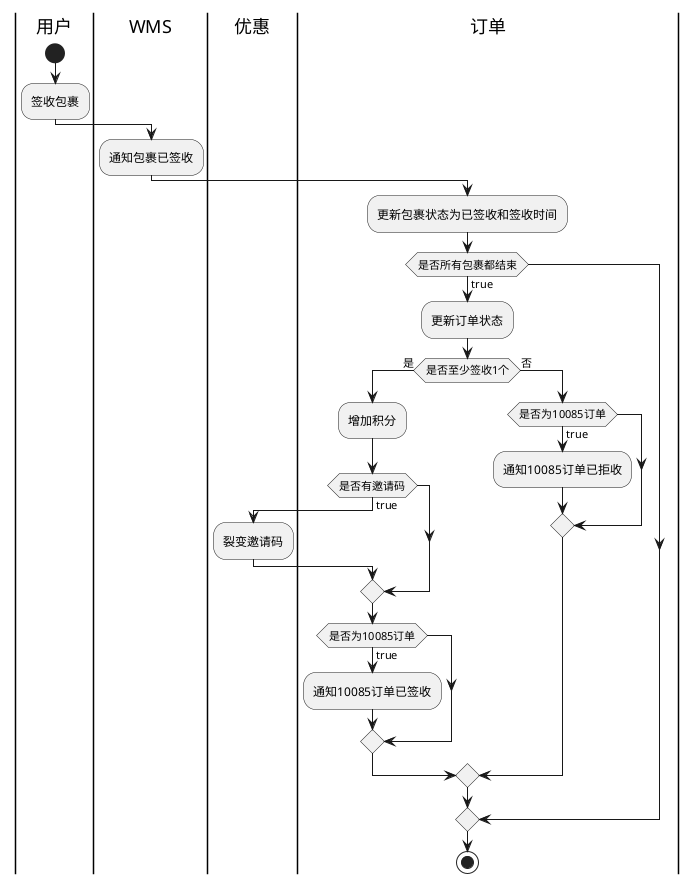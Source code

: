 @startuml


|用户|
start
:签收包裹;
|WMS|
:通知包裹已签收;

|优惠|
|订单|
:更新包裹状态为已签收和签收时间;

if(是否所有包裹都结束) then(true)
    |订单|
    :更新订单状态;
'      :更新发票信息;
    if(是否至少签收1个) then(是)
        |订单|
        :增加积分;
        if(是否有邀请码)then (true)
            |优惠|
            :裂变邀请码;
             |订单|
        endif
        if(是否为10085订单) then (true)
            |订单|
            :通知10085订单已签收;
        endif

    else (否)
        |订单|
        if (是否为10085订单) then (true)
            |订单|
            :通知10085订单已拒收;
        endif

    endif

endif



stop
@enduml